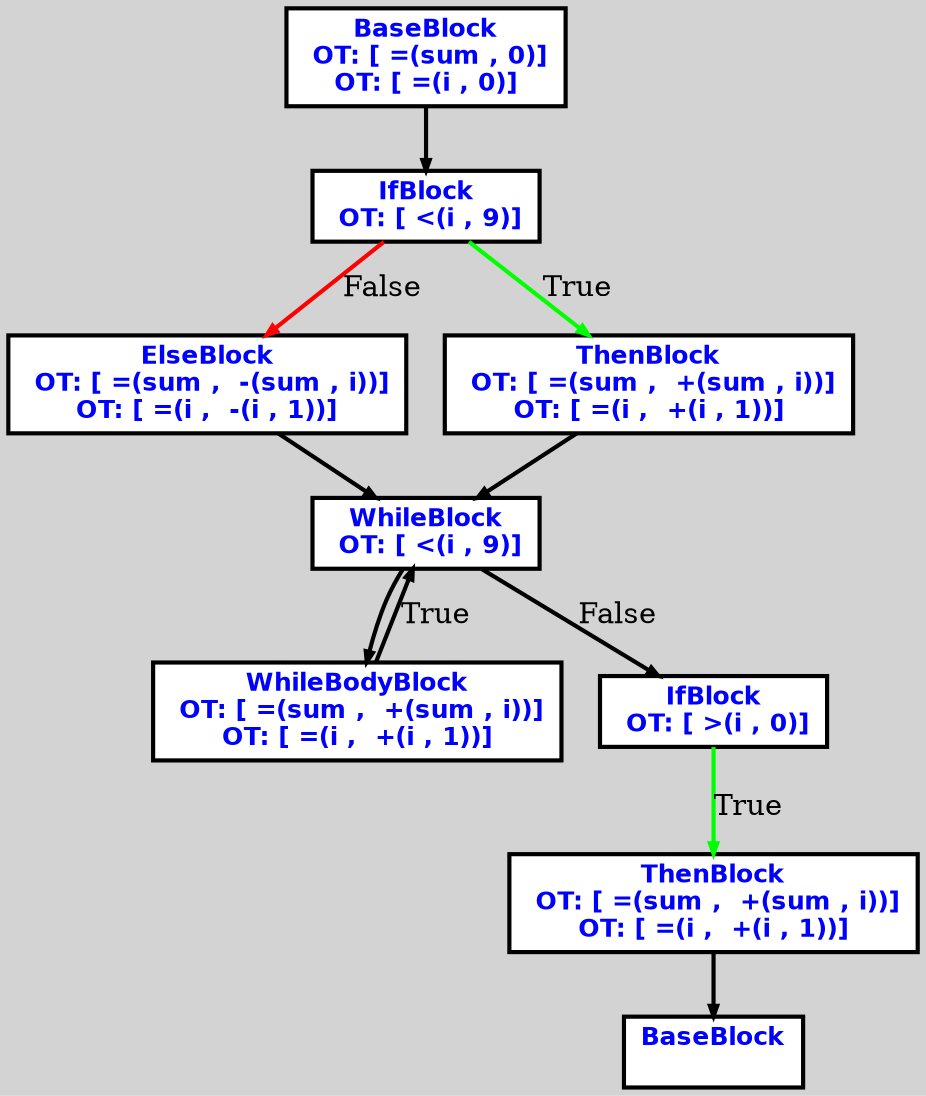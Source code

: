 digraph G {
ordering=out;
ranksep=.4;
bgcolor="lightgrey";  node [shape=box, fixedsize=false, fontsize=12, fontname="Helvetica-bold", fontcolor="blue"
width=.25, height=.25, color="black", fillcolor="white", style="filled, solid, bold"];

edge [arrowsize=.5, color="black", style="bold"]    n0000024D423B0220 [label="BaseBlock\n OT: [ =(sum , 0)]
OT: [ =(i , 0)]
"]
    n0000024D423B0220 -> n0000024D423AFE30
    n0000024D423AFE30 [label="IfBlock\n OT: [ <(i , 9)]
"]
    n0000024D423AFC00 [label="ElseBlock\n OT: [ =(sum ,  -(sum , i))]
OT: [ =(i ,  -(i , 1))]
"]
    n0000024D423B0370 [label="ThenBlock\n OT: [ =(sum ,  +(sum , i))]
OT: [ =(i ,  +(i , 1))]
"]
    n0000024D423AFE30 -> n0000024D423AFC00 [label="False" color="red"]
    n0000024D423AFC00 -> n0000024D423AF8F0    n0000024D423AFE30 -> n0000024D423B0370 [label="True" color="green"]
    n0000024D423B0370 -> n0000024D423AF8F0    n0000024D423AF8F0 [label="WhileBlock\n OT: [ <(i , 9)]
"]
    n0000024D423AF8F0 -> n0000024D423B0140
    n0000024D423B0140 [label="WhileBodyBlock\n OT: [ =(sum ,  +(sum , i))]
OT: [ =(i ,  +(i , 1))]
"]
    n0000024D423B0140 [label="WhileBodyBlock\n OT: [ =(sum ,  +(sum , i))]
OT: [ =(i ,  +(i , 1))]
"]
    n0000024D423B0140 -> n0000024D423AF8F0 [label="True" color="black"]
    n0000024D423AF8F0 -> n0000024D423AFF10 [label="False" color="black"]
    n0000024D423AFF10 [label="IfBlock\n OT: [ >(i , 0)]
"]
    n0000024D423AFF80 [label="ThenBlock\n OT: [ =(sum ,  +(sum , i))]
OT: [ =(i ,  +(i , 1))]
"]
    n0000024D423AFF10 -> n0000024D423AFF80 [label="True" color="green"]
    n0000024D423AFF80 -> n0000024D423AF6C0    n0000024D423AF6C0 [label="BaseBlock\n "]
}
